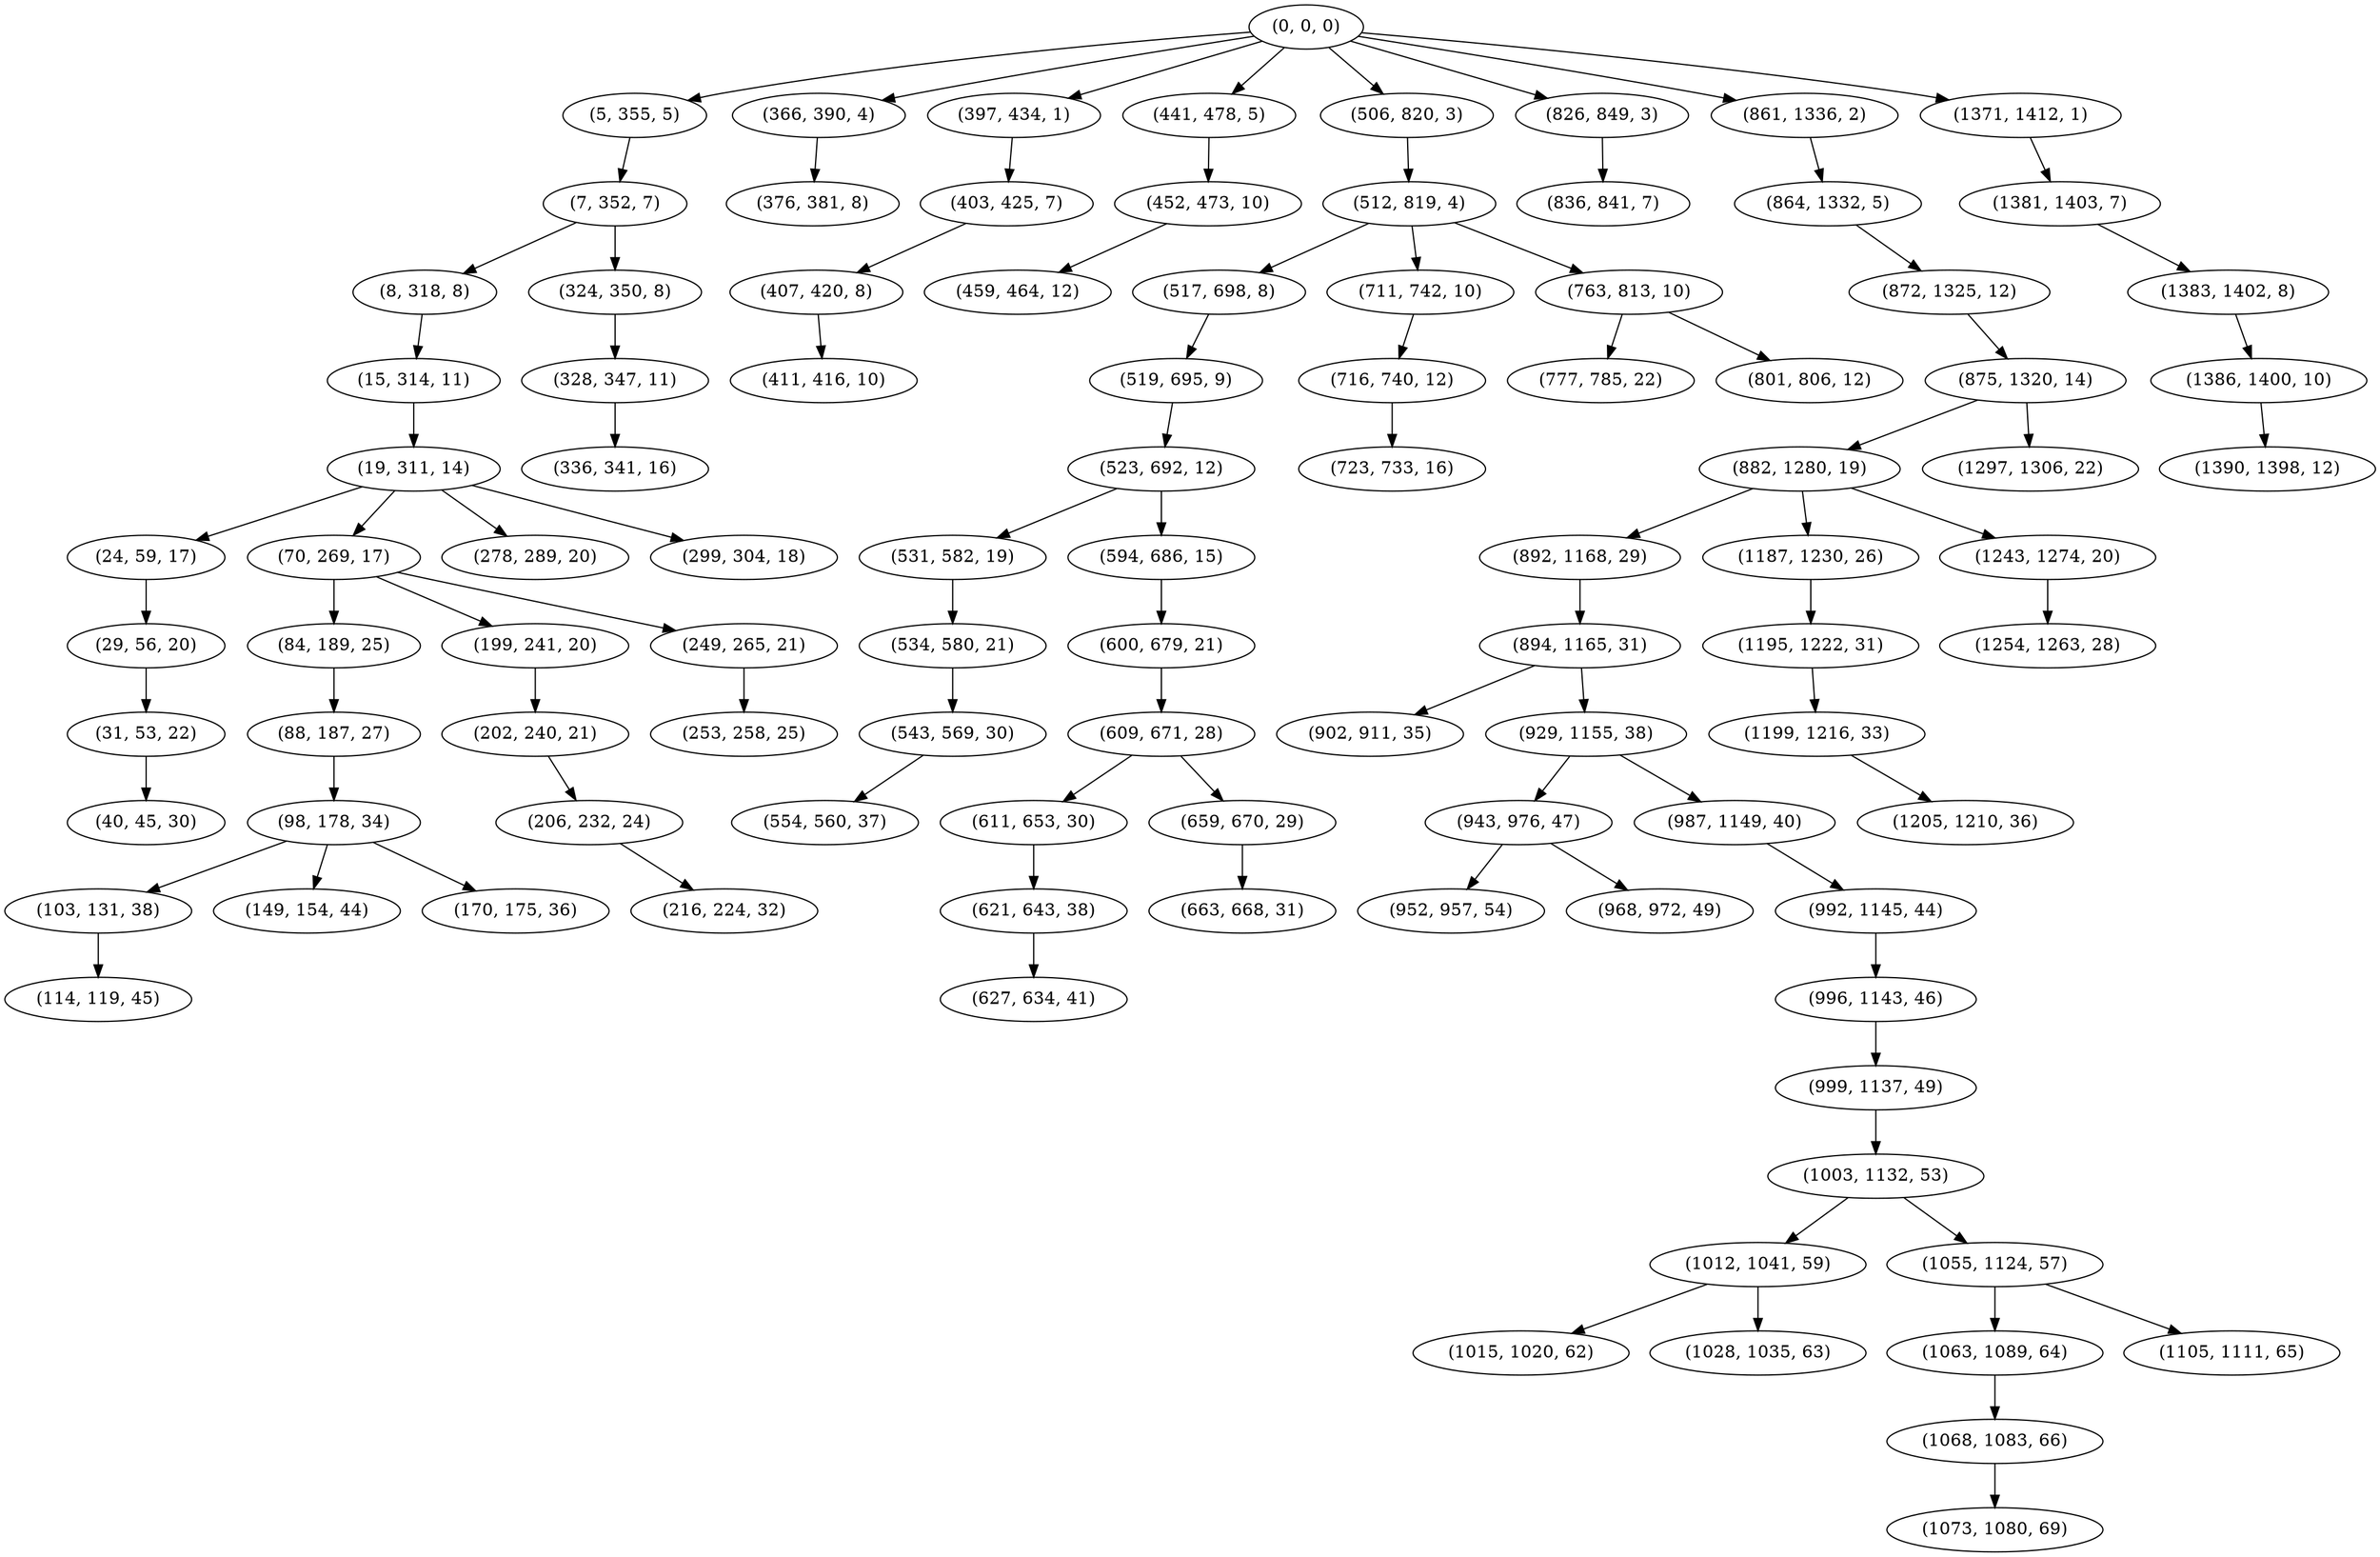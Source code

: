 digraph tree {
    "(0, 0, 0)";
    "(5, 355, 5)";
    "(7, 352, 7)";
    "(8, 318, 8)";
    "(15, 314, 11)";
    "(19, 311, 14)";
    "(24, 59, 17)";
    "(29, 56, 20)";
    "(31, 53, 22)";
    "(40, 45, 30)";
    "(70, 269, 17)";
    "(84, 189, 25)";
    "(88, 187, 27)";
    "(98, 178, 34)";
    "(103, 131, 38)";
    "(114, 119, 45)";
    "(149, 154, 44)";
    "(170, 175, 36)";
    "(199, 241, 20)";
    "(202, 240, 21)";
    "(206, 232, 24)";
    "(216, 224, 32)";
    "(249, 265, 21)";
    "(253, 258, 25)";
    "(278, 289, 20)";
    "(299, 304, 18)";
    "(324, 350, 8)";
    "(328, 347, 11)";
    "(336, 341, 16)";
    "(366, 390, 4)";
    "(376, 381, 8)";
    "(397, 434, 1)";
    "(403, 425, 7)";
    "(407, 420, 8)";
    "(411, 416, 10)";
    "(441, 478, 5)";
    "(452, 473, 10)";
    "(459, 464, 12)";
    "(506, 820, 3)";
    "(512, 819, 4)";
    "(517, 698, 8)";
    "(519, 695, 9)";
    "(523, 692, 12)";
    "(531, 582, 19)";
    "(534, 580, 21)";
    "(543, 569, 30)";
    "(554, 560, 37)";
    "(594, 686, 15)";
    "(600, 679, 21)";
    "(609, 671, 28)";
    "(611, 653, 30)";
    "(621, 643, 38)";
    "(627, 634, 41)";
    "(659, 670, 29)";
    "(663, 668, 31)";
    "(711, 742, 10)";
    "(716, 740, 12)";
    "(723, 733, 16)";
    "(763, 813, 10)";
    "(777, 785, 22)";
    "(801, 806, 12)";
    "(826, 849, 3)";
    "(836, 841, 7)";
    "(861, 1336, 2)";
    "(864, 1332, 5)";
    "(872, 1325, 12)";
    "(875, 1320, 14)";
    "(882, 1280, 19)";
    "(892, 1168, 29)";
    "(894, 1165, 31)";
    "(902, 911, 35)";
    "(929, 1155, 38)";
    "(943, 976, 47)";
    "(952, 957, 54)";
    "(968, 972, 49)";
    "(987, 1149, 40)";
    "(992, 1145, 44)";
    "(996, 1143, 46)";
    "(999, 1137, 49)";
    "(1003, 1132, 53)";
    "(1012, 1041, 59)";
    "(1015, 1020, 62)";
    "(1028, 1035, 63)";
    "(1055, 1124, 57)";
    "(1063, 1089, 64)";
    "(1068, 1083, 66)";
    "(1073, 1080, 69)";
    "(1105, 1111, 65)";
    "(1187, 1230, 26)";
    "(1195, 1222, 31)";
    "(1199, 1216, 33)";
    "(1205, 1210, 36)";
    "(1243, 1274, 20)";
    "(1254, 1263, 28)";
    "(1297, 1306, 22)";
    "(1371, 1412, 1)";
    "(1381, 1403, 7)";
    "(1383, 1402, 8)";
    "(1386, 1400, 10)";
    "(1390, 1398, 12)";
    "(0, 0, 0)" -> "(5, 355, 5)";
    "(0, 0, 0)" -> "(366, 390, 4)";
    "(0, 0, 0)" -> "(397, 434, 1)";
    "(0, 0, 0)" -> "(441, 478, 5)";
    "(0, 0, 0)" -> "(506, 820, 3)";
    "(0, 0, 0)" -> "(826, 849, 3)";
    "(0, 0, 0)" -> "(861, 1336, 2)";
    "(0, 0, 0)" -> "(1371, 1412, 1)";
    "(5, 355, 5)" -> "(7, 352, 7)";
    "(7, 352, 7)" -> "(8, 318, 8)";
    "(7, 352, 7)" -> "(324, 350, 8)";
    "(8, 318, 8)" -> "(15, 314, 11)";
    "(15, 314, 11)" -> "(19, 311, 14)";
    "(19, 311, 14)" -> "(24, 59, 17)";
    "(19, 311, 14)" -> "(70, 269, 17)";
    "(19, 311, 14)" -> "(278, 289, 20)";
    "(19, 311, 14)" -> "(299, 304, 18)";
    "(24, 59, 17)" -> "(29, 56, 20)";
    "(29, 56, 20)" -> "(31, 53, 22)";
    "(31, 53, 22)" -> "(40, 45, 30)";
    "(70, 269, 17)" -> "(84, 189, 25)";
    "(70, 269, 17)" -> "(199, 241, 20)";
    "(70, 269, 17)" -> "(249, 265, 21)";
    "(84, 189, 25)" -> "(88, 187, 27)";
    "(88, 187, 27)" -> "(98, 178, 34)";
    "(98, 178, 34)" -> "(103, 131, 38)";
    "(98, 178, 34)" -> "(149, 154, 44)";
    "(98, 178, 34)" -> "(170, 175, 36)";
    "(103, 131, 38)" -> "(114, 119, 45)";
    "(199, 241, 20)" -> "(202, 240, 21)";
    "(202, 240, 21)" -> "(206, 232, 24)";
    "(206, 232, 24)" -> "(216, 224, 32)";
    "(249, 265, 21)" -> "(253, 258, 25)";
    "(324, 350, 8)" -> "(328, 347, 11)";
    "(328, 347, 11)" -> "(336, 341, 16)";
    "(366, 390, 4)" -> "(376, 381, 8)";
    "(397, 434, 1)" -> "(403, 425, 7)";
    "(403, 425, 7)" -> "(407, 420, 8)";
    "(407, 420, 8)" -> "(411, 416, 10)";
    "(441, 478, 5)" -> "(452, 473, 10)";
    "(452, 473, 10)" -> "(459, 464, 12)";
    "(506, 820, 3)" -> "(512, 819, 4)";
    "(512, 819, 4)" -> "(517, 698, 8)";
    "(512, 819, 4)" -> "(711, 742, 10)";
    "(512, 819, 4)" -> "(763, 813, 10)";
    "(517, 698, 8)" -> "(519, 695, 9)";
    "(519, 695, 9)" -> "(523, 692, 12)";
    "(523, 692, 12)" -> "(531, 582, 19)";
    "(523, 692, 12)" -> "(594, 686, 15)";
    "(531, 582, 19)" -> "(534, 580, 21)";
    "(534, 580, 21)" -> "(543, 569, 30)";
    "(543, 569, 30)" -> "(554, 560, 37)";
    "(594, 686, 15)" -> "(600, 679, 21)";
    "(600, 679, 21)" -> "(609, 671, 28)";
    "(609, 671, 28)" -> "(611, 653, 30)";
    "(609, 671, 28)" -> "(659, 670, 29)";
    "(611, 653, 30)" -> "(621, 643, 38)";
    "(621, 643, 38)" -> "(627, 634, 41)";
    "(659, 670, 29)" -> "(663, 668, 31)";
    "(711, 742, 10)" -> "(716, 740, 12)";
    "(716, 740, 12)" -> "(723, 733, 16)";
    "(763, 813, 10)" -> "(777, 785, 22)";
    "(763, 813, 10)" -> "(801, 806, 12)";
    "(826, 849, 3)" -> "(836, 841, 7)";
    "(861, 1336, 2)" -> "(864, 1332, 5)";
    "(864, 1332, 5)" -> "(872, 1325, 12)";
    "(872, 1325, 12)" -> "(875, 1320, 14)";
    "(875, 1320, 14)" -> "(882, 1280, 19)";
    "(875, 1320, 14)" -> "(1297, 1306, 22)";
    "(882, 1280, 19)" -> "(892, 1168, 29)";
    "(882, 1280, 19)" -> "(1187, 1230, 26)";
    "(882, 1280, 19)" -> "(1243, 1274, 20)";
    "(892, 1168, 29)" -> "(894, 1165, 31)";
    "(894, 1165, 31)" -> "(902, 911, 35)";
    "(894, 1165, 31)" -> "(929, 1155, 38)";
    "(929, 1155, 38)" -> "(943, 976, 47)";
    "(929, 1155, 38)" -> "(987, 1149, 40)";
    "(943, 976, 47)" -> "(952, 957, 54)";
    "(943, 976, 47)" -> "(968, 972, 49)";
    "(987, 1149, 40)" -> "(992, 1145, 44)";
    "(992, 1145, 44)" -> "(996, 1143, 46)";
    "(996, 1143, 46)" -> "(999, 1137, 49)";
    "(999, 1137, 49)" -> "(1003, 1132, 53)";
    "(1003, 1132, 53)" -> "(1012, 1041, 59)";
    "(1003, 1132, 53)" -> "(1055, 1124, 57)";
    "(1012, 1041, 59)" -> "(1015, 1020, 62)";
    "(1012, 1041, 59)" -> "(1028, 1035, 63)";
    "(1055, 1124, 57)" -> "(1063, 1089, 64)";
    "(1055, 1124, 57)" -> "(1105, 1111, 65)";
    "(1063, 1089, 64)" -> "(1068, 1083, 66)";
    "(1068, 1083, 66)" -> "(1073, 1080, 69)";
    "(1187, 1230, 26)" -> "(1195, 1222, 31)";
    "(1195, 1222, 31)" -> "(1199, 1216, 33)";
    "(1199, 1216, 33)" -> "(1205, 1210, 36)";
    "(1243, 1274, 20)" -> "(1254, 1263, 28)";
    "(1371, 1412, 1)" -> "(1381, 1403, 7)";
    "(1381, 1403, 7)" -> "(1383, 1402, 8)";
    "(1383, 1402, 8)" -> "(1386, 1400, 10)";
    "(1386, 1400, 10)" -> "(1390, 1398, 12)";
}
